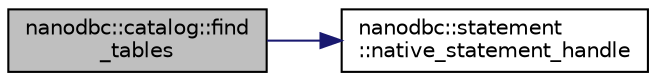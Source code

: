 digraph "nanodbc::catalog::find_tables"
{
 // LATEX_PDF_SIZE
  edge [fontname="Helvetica",fontsize="10",labelfontname="Helvetica",labelfontsize="10"];
  node [fontname="Helvetica",fontsize="10",shape=record];
  rankdir="LR";
  Node11 [label="nanodbc::catalog::find\l_tables",height=0.2,width=0.4,color="black", fillcolor="grey75", style="filled", fontcolor="black",tooltip="Creates result set with catalogs, schemas, tables, or table types."];
  Node11 -> Node12 [color="midnightblue",fontsize="10",style="solid",fontname="Helvetica"];
  Node12 [label="nanodbc::statement\l::native_statement_handle",height=0.2,width=0.4,color="black", fillcolor="white", style="filled",URL="$classnanodbc_1_1statement.html#a3698e721741be20dac1f933ed425c8d7",tooltip="Returns the native ODBC statement handle."];
}
